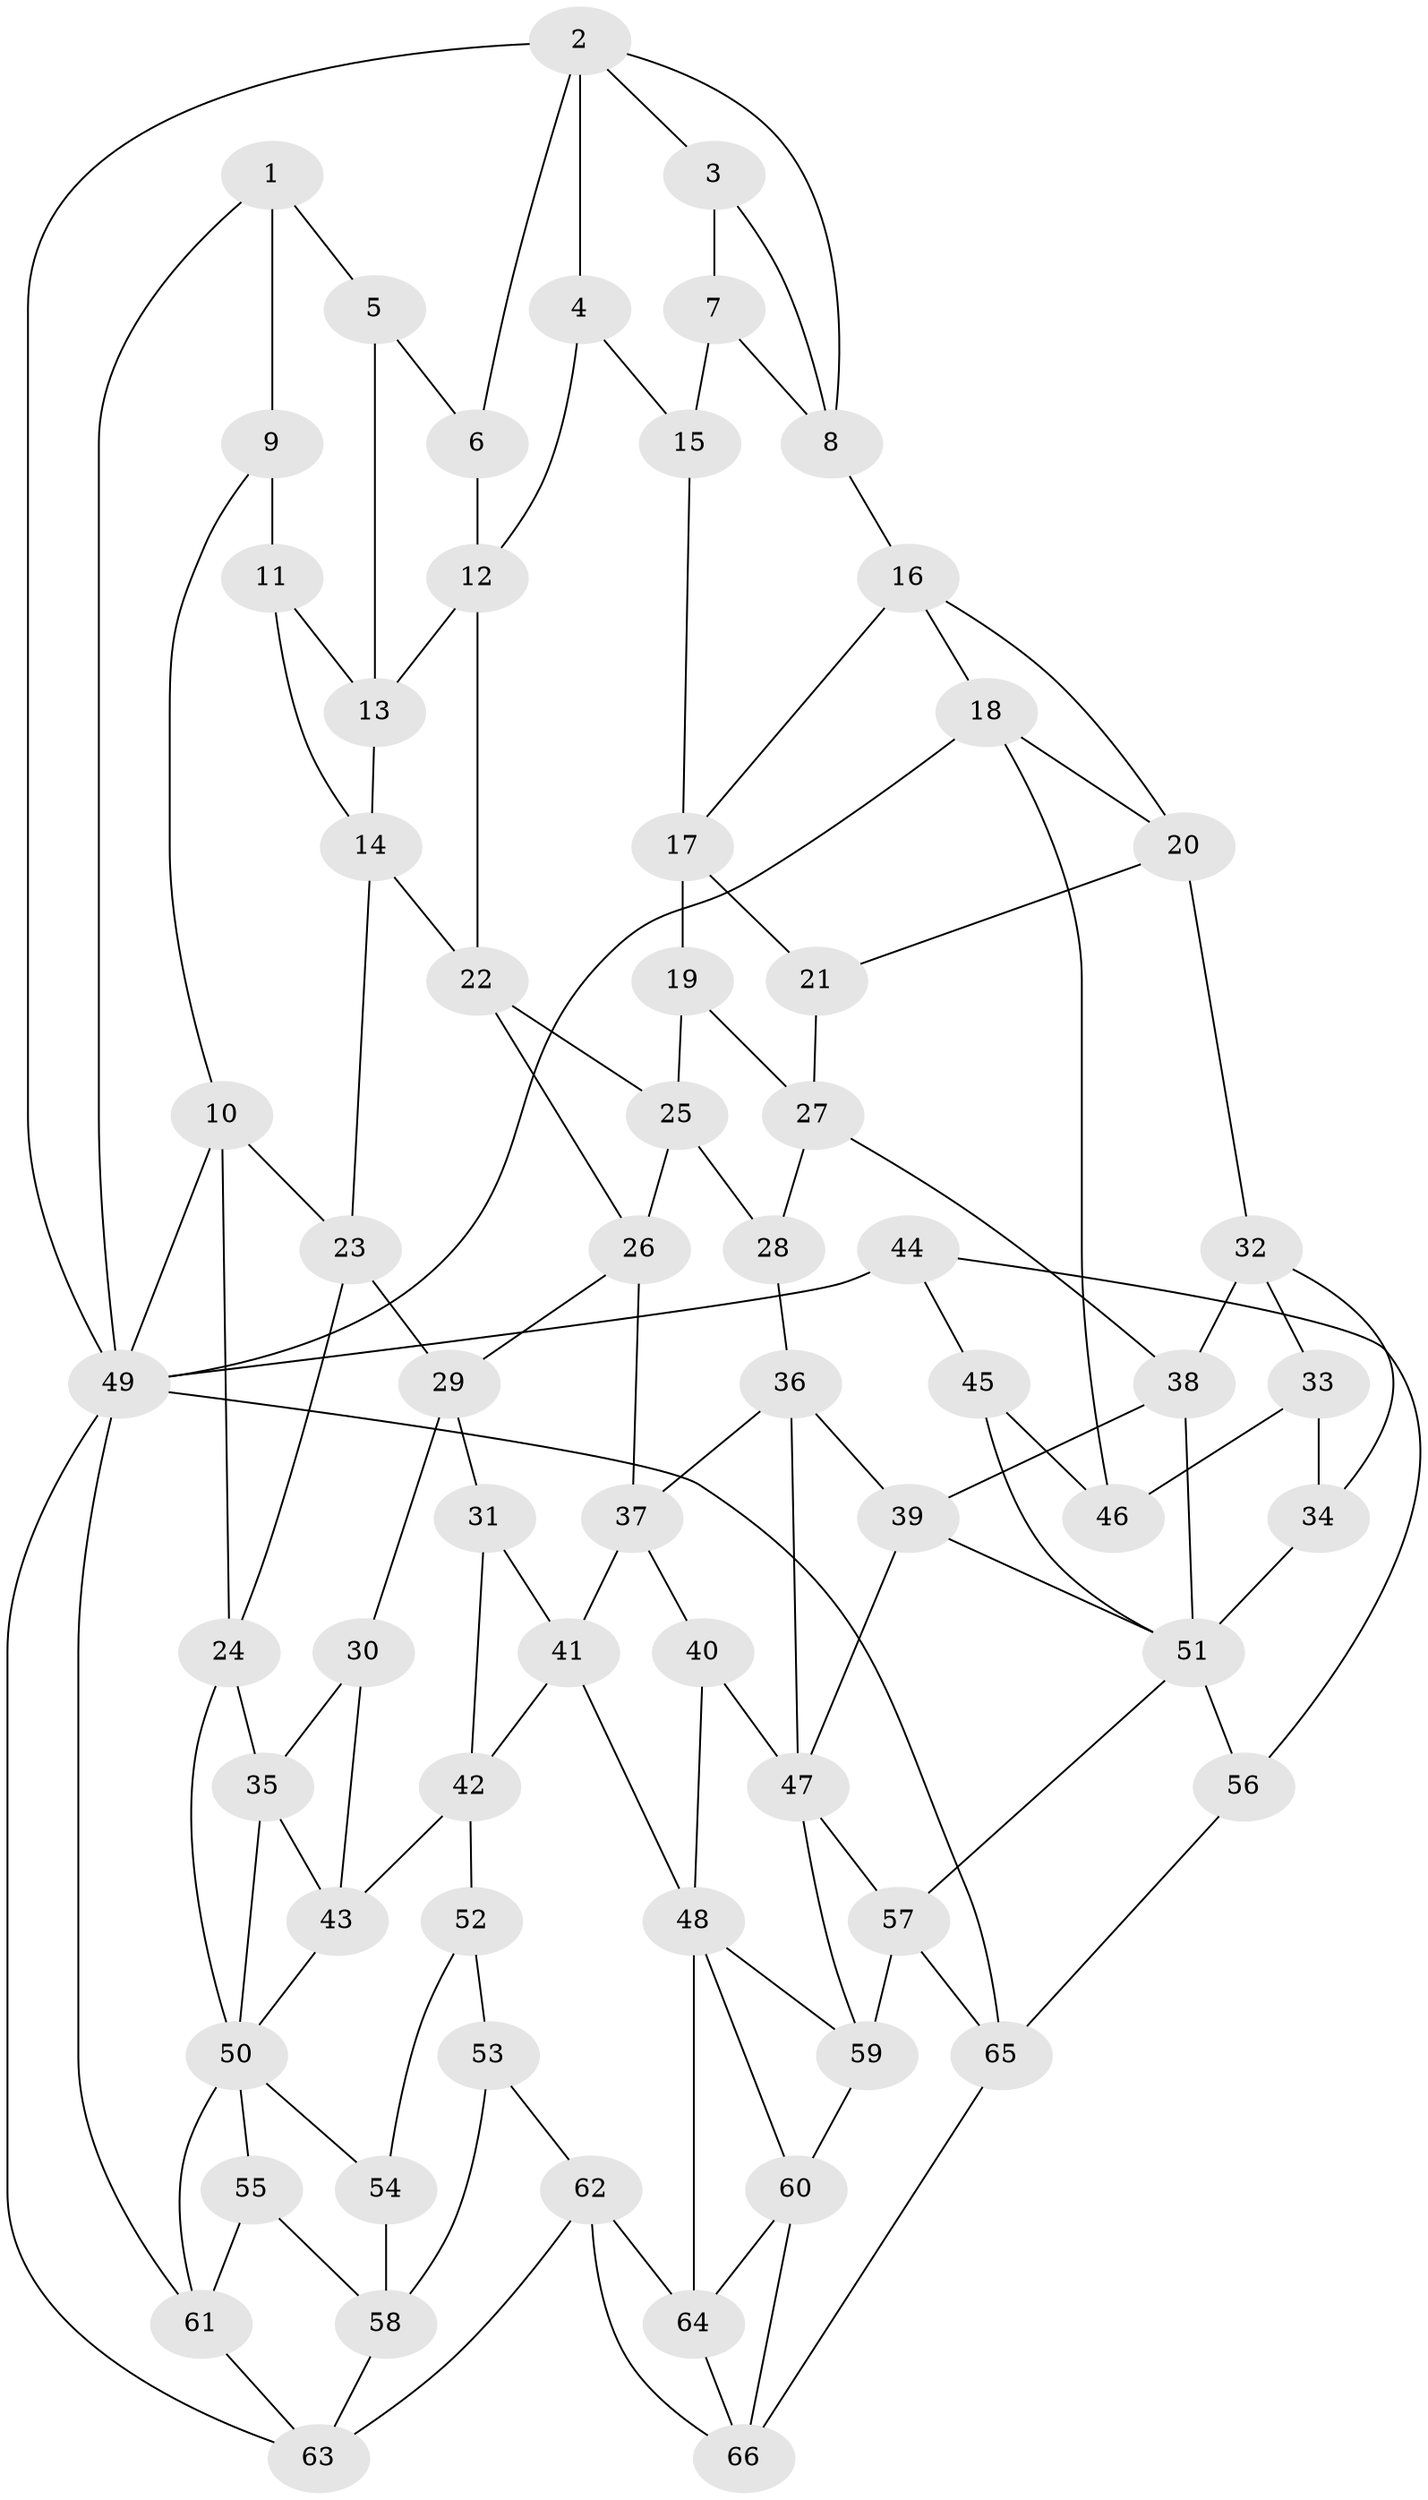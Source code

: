 // original degree distribution, {3: 0.015151515151515152, 6: 0.2196969696969697, 5: 0.5303030303030303, 4: 0.23484848484848486}
// Generated by graph-tools (version 1.1) at 2025/27/03/09/25 03:27:07]
// undirected, 66 vertices, 125 edges
graph export_dot {
graph [start="1"]
  node [color=gray90,style=filled];
  1;
  2;
  3;
  4;
  5;
  6;
  7;
  8;
  9;
  10;
  11;
  12;
  13;
  14;
  15;
  16;
  17;
  18;
  19;
  20;
  21;
  22;
  23;
  24;
  25;
  26;
  27;
  28;
  29;
  30;
  31;
  32;
  33;
  34;
  35;
  36;
  37;
  38;
  39;
  40;
  41;
  42;
  43;
  44;
  45;
  46;
  47;
  48;
  49;
  50;
  51;
  52;
  53;
  54;
  55;
  56;
  57;
  58;
  59;
  60;
  61;
  62;
  63;
  64;
  65;
  66;
  1 -- 5 [weight=1.0];
  1 -- 9 [weight=1.0];
  1 -- 49 [weight=1.0];
  2 -- 3 [weight=1.0];
  2 -- 4 [weight=1.0];
  2 -- 6 [weight=1.0];
  2 -- 8 [weight=1.0];
  2 -- 49 [weight=1.0];
  3 -- 7 [weight=1.0];
  3 -- 8 [weight=1.0];
  4 -- 12 [weight=1.0];
  4 -- 15 [weight=1.0];
  5 -- 6 [weight=2.0];
  5 -- 13 [weight=1.0];
  6 -- 12 [weight=1.0];
  7 -- 8 [weight=1.0];
  7 -- 15 [weight=2.0];
  8 -- 16 [weight=1.0];
  9 -- 10 [weight=1.0];
  9 -- 11 [weight=2.0];
  10 -- 23 [weight=1.0];
  10 -- 24 [weight=1.0];
  10 -- 49 [weight=1.0];
  11 -- 13 [weight=1.0];
  11 -- 14 [weight=1.0];
  12 -- 13 [weight=1.0];
  12 -- 22 [weight=1.0];
  13 -- 14 [weight=1.0];
  14 -- 22 [weight=1.0];
  14 -- 23 [weight=1.0];
  15 -- 17 [weight=1.0];
  16 -- 17 [weight=1.0];
  16 -- 18 [weight=1.0];
  16 -- 20 [weight=1.0];
  17 -- 19 [weight=1.0];
  17 -- 21 [weight=1.0];
  18 -- 20 [weight=1.0];
  18 -- 46 [weight=1.0];
  18 -- 49 [weight=1.0];
  19 -- 25 [weight=1.0];
  19 -- 27 [weight=1.0];
  20 -- 21 [weight=1.0];
  20 -- 32 [weight=1.0];
  21 -- 27 [weight=1.0];
  22 -- 25 [weight=1.0];
  22 -- 26 [weight=1.0];
  23 -- 24 [weight=1.0];
  23 -- 29 [weight=1.0];
  24 -- 35 [weight=1.0];
  24 -- 50 [weight=1.0];
  25 -- 26 [weight=1.0];
  25 -- 28 [weight=1.0];
  26 -- 29 [weight=1.0];
  26 -- 37 [weight=1.0];
  27 -- 28 [weight=1.0];
  27 -- 38 [weight=1.0];
  28 -- 36 [weight=1.0];
  29 -- 30 [weight=1.0];
  29 -- 31 [weight=1.0];
  30 -- 35 [weight=1.0];
  30 -- 43 [weight=1.0];
  31 -- 41 [weight=1.0];
  31 -- 42 [weight=1.0];
  32 -- 33 [weight=1.0];
  32 -- 34 [weight=1.0];
  32 -- 38 [weight=1.0];
  33 -- 34 [weight=1.0];
  33 -- 46 [weight=2.0];
  34 -- 51 [weight=1.0];
  35 -- 43 [weight=1.0];
  35 -- 50 [weight=1.0];
  36 -- 37 [weight=1.0];
  36 -- 39 [weight=1.0];
  36 -- 47 [weight=1.0];
  37 -- 40 [weight=1.0];
  37 -- 41 [weight=1.0];
  38 -- 39 [weight=1.0];
  38 -- 51 [weight=1.0];
  39 -- 47 [weight=1.0];
  39 -- 51 [weight=1.0];
  40 -- 47 [weight=2.0];
  40 -- 48 [weight=1.0];
  41 -- 42 [weight=1.0];
  41 -- 48 [weight=1.0];
  42 -- 43 [weight=1.0];
  42 -- 52 [weight=1.0];
  43 -- 50 [weight=1.0];
  44 -- 45 [weight=1.0];
  44 -- 49 [weight=1.0];
  44 -- 56 [weight=2.0];
  45 -- 46 [weight=1.0];
  45 -- 51 [weight=1.0];
  47 -- 57 [weight=1.0];
  47 -- 59 [weight=1.0];
  48 -- 59 [weight=1.0];
  48 -- 60 [weight=1.0];
  48 -- 64 [weight=1.0];
  49 -- 61 [weight=1.0];
  49 -- 63 [weight=1.0];
  49 -- 65 [weight=1.0];
  50 -- 54 [weight=1.0];
  50 -- 55 [weight=1.0];
  50 -- 61 [weight=1.0];
  51 -- 56 [weight=1.0];
  51 -- 57 [weight=1.0];
  52 -- 53 [weight=1.0];
  52 -- 54 [weight=2.0];
  53 -- 58 [weight=1.0];
  53 -- 62 [weight=1.0];
  54 -- 58 [weight=1.0];
  55 -- 58 [weight=1.0];
  55 -- 61 [weight=1.0];
  56 -- 65 [weight=1.0];
  57 -- 59 [weight=1.0];
  57 -- 65 [weight=1.0];
  58 -- 63 [weight=1.0];
  59 -- 60 [weight=1.0];
  60 -- 64 [weight=1.0];
  60 -- 66 [weight=1.0];
  61 -- 63 [weight=1.0];
  62 -- 63 [weight=1.0];
  62 -- 64 [weight=1.0];
  62 -- 66 [weight=1.0];
  64 -- 66 [weight=1.0];
  65 -- 66 [weight=1.0];
}
